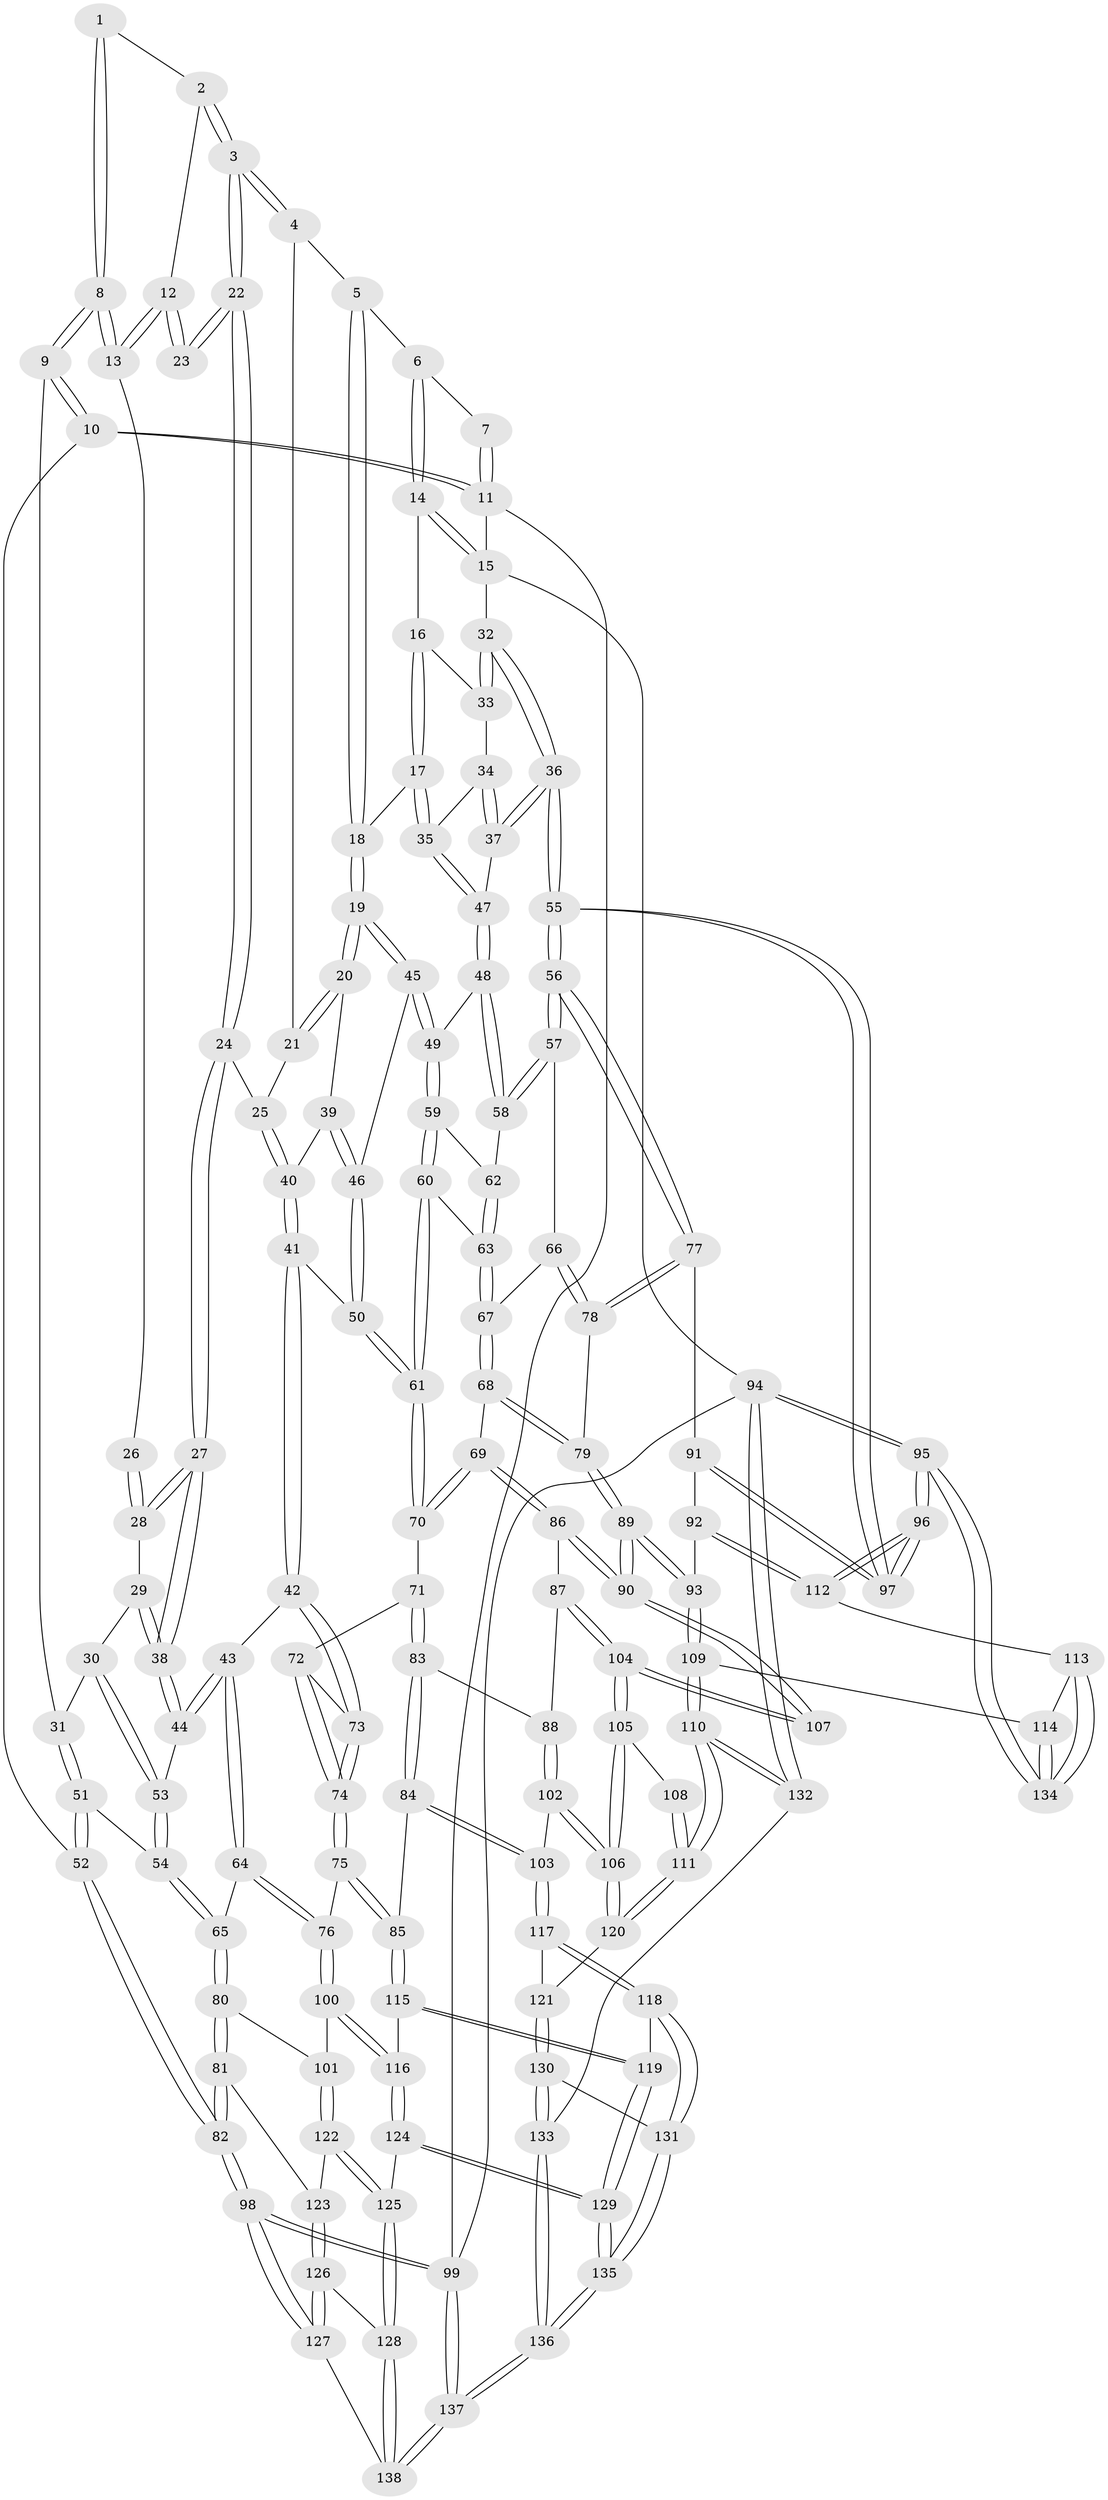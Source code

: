 // coarse degree distribution, {4: 0.391304347826087, 2: 0.043478260869565216, 5: 0.36231884057971014, 7: 0.043478260869565216, 3: 0.07246376811594203, 1: 0.014492753623188406, 8: 0.014492753623188406, 6: 0.043478260869565216, 10: 0.014492753623188406}
// Generated by graph-tools (version 1.1) at 2025/05/03/04/25 22:05:17]
// undirected, 138 vertices, 342 edges
graph export_dot {
graph [start="1"]
  node [color=gray90,style=filled];
  1 [pos="+0.23448253928498938+0"];
  2 [pos="+0.2524545935245508+0"];
  3 [pos="+0.3456616593074627+0.11844565397933736"];
  4 [pos="+0.5435134462359626+0"];
  5 [pos="+0.5753459752981266+0"];
  6 [pos="+0.5841468609954885+0"];
  7 [pos="+0.22559965764799486+0"];
  8 [pos="+0.0963072979732079+0.15855111417288723"];
  9 [pos="+0.058347260353224524+0.1793938074434472"];
  10 [pos="+0+0.0694959001133829"];
  11 [pos="+0+0"];
  12 [pos="+0.20823127241872635+0.11138732576974088"];
  13 [pos="+0.1329669477543296+0.15651229135869343"];
  14 [pos="+1+0"];
  15 [pos="+1+0"];
  16 [pos="+0.8045807398578319+0.14229917098890055"];
  17 [pos="+0.7470415524808015+0.18765619552513363"];
  18 [pos="+0.7327816528652653+0.19210885087775764"];
  19 [pos="+0.7164929435451718+0.2094320266788523"];
  20 [pos="+0.6191813200560335+0.21458523254985096"];
  21 [pos="+0.5341146650235687+0.14235735500718255"];
  22 [pos="+0.34305896589528867+0.15087267475344182"];
  23 [pos="+0.31850901457399955+0.15014015386128982"];
  24 [pos="+0.35413790910334336+0.1795043159094202"];
  25 [pos="+0.4442584393320499+0.2016472757627429"];
  26 [pos="+0.19645184090469583+0.17772614015417332"];
  27 [pos="+0.3319609375224009+0.22561385606545525"];
  28 [pos="+0.22899430290334716+0.233538010231116"];
  29 [pos="+0.2086317665979054+0.2539540883235419"];
  30 [pos="+0.13173489466958158+0.29144416463488976"];
  31 [pos="+0.11295798704652374+0.2728233617420166"];
  32 [pos="+1+0.1655641706798834"];
  33 [pos="+0.9226802802451889+0.2148295563228602"];
  34 [pos="+0.9062528122493178+0.2415054178018013"];
  35 [pos="+0.8566751705851692+0.2846072738257774"];
  36 [pos="+1+0.4036180060342378"];
  37 [pos="+0.9521013903767225+0.35936328727889255"];
  38 [pos="+0.3192726455515126+0.3500492544680414"];
  39 [pos="+0.5810495118816749+0.2612716633115724"];
  40 [pos="+0.4772955430014784+0.2675993243131028"];
  41 [pos="+0.4531954539427032+0.4297886351727359"];
  42 [pos="+0.45008718676574994+0.4314340120759445"];
  43 [pos="+0.3544954735420909+0.397673214751961"];
  44 [pos="+0.31920227731984724+0.372560242369483"];
  45 [pos="+0.7168649414736136+0.29883349562411526"];
  46 [pos="+0.5776194982273752+0.3739024303308988"];
  47 [pos="+0.8752822630338655+0.35599923381396525"];
  48 [pos="+0.8517809304271245+0.37267022804203204"];
  49 [pos="+0.7593871772379127+0.3916140721102459"];
  50 [pos="+0.5510775770709242+0.4228791270320568"];
  51 [pos="+0+0.4620852009693534"];
  52 [pos="+0+0.45987634053384996"];
  53 [pos="+0.1798804679090477+0.4001443975282024"];
  54 [pos="+0.11812912586444035+0.49393307354890886"];
  55 [pos="+1+0.46436253592614235"];
  56 [pos="+1+0.47384804740588443"];
  57 [pos="+0.9238260575774093+0.5283340929779441"];
  58 [pos="+0.8814757910563655+0.4889836093579741"];
  59 [pos="+0.7490139558602033+0.4142385386296708"];
  60 [pos="+0.7218075885305933+0.44886705890432965"];
  61 [pos="+0.6533495394647493+0.4882110900096617"];
  62 [pos="+0.8422077607369607+0.4838819922107101"];
  63 [pos="+0.7933308030160998+0.5234783758854895"];
  64 [pos="+0.2406882562542693+0.6161183929200925"];
  65 [pos="+0.1328521714795483+0.5243828883386169"];
  66 [pos="+0.9093965802119117+0.543227827672943"];
  67 [pos="+0.8113813072520754+0.5722232396480085"];
  68 [pos="+0.7917166477824512+0.60013149326848"];
  69 [pos="+0.6819565464951193+0.5967037266398784"];
  70 [pos="+0.6551921293478531+0.5683169858073235"];
  71 [pos="+0.5758567440693775+0.6126916855107378"];
  72 [pos="+0.5617051827703128+0.609981202198247"];
  73 [pos="+0.44888029934116747+0.44360139555374023"];
  74 [pos="+0.385485907546497+0.6536400816658151"];
  75 [pos="+0.3656723130601068+0.6809548775983478"];
  76 [pos="+0.26235473085550287+0.6485319567804159"];
  77 [pos="+0.9102936695782716+0.6595180828770792"];
  78 [pos="+0.9022048300688715+0.604570747857262"];
  79 [pos="+0.8117386537788059+0.6450943792822655"];
  80 [pos="+0.0391215636985144+0.6941013643643834"];
  81 [pos="+0+0.7021466646620801"];
  82 [pos="+0+0.6965140343924784"];
  83 [pos="+0.5753664186831633+0.6286318028629526"];
  84 [pos="+0.49172670212786385+0.7607773818680624"];
  85 [pos="+0.3785681122207781+0.7105116644697803"];
  86 [pos="+0.6894050589644913+0.6842131238706677"];
  87 [pos="+0.6508959410031069+0.7293835207642374"];
  88 [pos="+0.6066709904964245+0.7285280601341353"];
  89 [pos="+0.8300766165181478+0.7245021120714494"];
  90 [pos="+0.7957597309756868+0.7305162745768173"];
  91 [pos="+0.9074003436773598+0.6830480239321929"];
  92 [pos="+0.8604754267277698+0.7319297223639529"];
  93 [pos="+0.842189177228455+0.7303441645629065"];
  94 [pos="+1+1"];
  95 [pos="+1+1"];
  96 [pos="+1+0.7478323548952903"];
  97 [pos="+1+0.6701099800572775"];
  98 [pos="+0+0.9307380788433617"];
  99 [pos="+0+1"];
  100 [pos="+0.14131090249711276+0.7663667395042882"];
  101 [pos="+0.13660311467584507+0.7670612376410904"];
  102 [pos="+0.5364717040668199+0.7686167743910145"];
  103 [pos="+0.508660507105682+0.7728312792002983"];
  104 [pos="+0.6691348525458503+0.7751880712336133"];
  105 [pos="+0.6747632796858865+0.8464090338075277"];
  106 [pos="+0.6725155223551874+0.8618220459793676"];
  107 [pos="+0.7749737906500502+0.752627277879015"];
  108 [pos="+0.7721330812281945+0.7578836563088182"];
  109 [pos="+0.7758594805525882+0.9682955051912453"];
  110 [pos="+0.7509217304653487+0.9900721616870998"];
  111 [pos="+0.7377845771170322+0.9637839733078896"];
  112 [pos="+0.9446340902409402+0.8132379168173989"];
  113 [pos="+0.914930463106209+0.8829574244229403"];
  114 [pos="+0.8644909887767895+0.9218042376519691"];
  115 [pos="+0.35668105825908986+0.7831288373201035"];
  116 [pos="+0.2152927268325245+0.8503316202298279"];
  117 [pos="+0.5103896527139674+0.7921866153035557"];
  118 [pos="+0.4092239499603596+0.905525909197841"];
  119 [pos="+0.36647836779847126+0.8913769882927965"];
  120 [pos="+0.67319360016823+0.8652853276756427"];
  121 [pos="+0.5275705271120242+0.8785026879537061"];
  122 [pos="+0.1255290704167983+0.7817051056335642"];
  123 [pos="+0.06981783854379217+0.8270312010582448"];
  124 [pos="+0.21898012990321966+0.9189982727409571"];
  125 [pos="+0.1316301110008536+0.9349757649994249"];
  126 [pos="+0.05007335690129489+0.8572151555753873"];
  127 [pos="+0+0.90860636832549"];
  128 [pos="+0.11549255405326568+0.9444120793957141"];
  129 [pos="+0.2893297469304614+0.9819926837114816"];
  130 [pos="+0.5055516849453296+0.9421161459446385"];
  131 [pos="+0.45067036824665296+0.9261011002872102"];
  132 [pos="+0.6975267287404516+1"];
  133 [pos="+0.6348612463516732+1"];
  134 [pos="+1+1"];
  135 [pos="+0.2997970281717636+1"];
  136 [pos="+0.30097826818429907+1"];
  137 [pos="+0.10216032144408216+1"];
  138 [pos="+0.09927224218532597+0.97262661910114"];
  1 -- 2;
  1 -- 8;
  1 -- 8;
  2 -- 3;
  2 -- 3;
  2 -- 12;
  3 -- 4;
  3 -- 4;
  3 -- 22;
  3 -- 22;
  4 -- 5;
  4 -- 21;
  5 -- 6;
  5 -- 18;
  5 -- 18;
  6 -- 7;
  6 -- 14;
  6 -- 14;
  7 -- 11;
  7 -- 11;
  8 -- 9;
  8 -- 9;
  8 -- 13;
  8 -- 13;
  9 -- 10;
  9 -- 10;
  9 -- 31;
  10 -- 11;
  10 -- 11;
  10 -- 52;
  11 -- 15;
  11 -- 99;
  12 -- 13;
  12 -- 13;
  12 -- 23;
  12 -- 23;
  13 -- 26;
  14 -- 15;
  14 -- 15;
  14 -- 16;
  15 -- 32;
  15 -- 94;
  16 -- 17;
  16 -- 17;
  16 -- 33;
  17 -- 18;
  17 -- 35;
  17 -- 35;
  18 -- 19;
  18 -- 19;
  19 -- 20;
  19 -- 20;
  19 -- 45;
  19 -- 45;
  20 -- 21;
  20 -- 21;
  20 -- 39;
  21 -- 25;
  22 -- 23;
  22 -- 23;
  22 -- 24;
  22 -- 24;
  24 -- 25;
  24 -- 27;
  24 -- 27;
  25 -- 40;
  25 -- 40;
  26 -- 28;
  26 -- 28;
  27 -- 28;
  27 -- 28;
  27 -- 38;
  27 -- 38;
  28 -- 29;
  29 -- 30;
  29 -- 38;
  29 -- 38;
  30 -- 31;
  30 -- 53;
  30 -- 53;
  31 -- 51;
  31 -- 51;
  32 -- 33;
  32 -- 33;
  32 -- 36;
  32 -- 36;
  33 -- 34;
  34 -- 35;
  34 -- 37;
  34 -- 37;
  35 -- 47;
  35 -- 47;
  36 -- 37;
  36 -- 37;
  36 -- 55;
  36 -- 55;
  37 -- 47;
  38 -- 44;
  38 -- 44;
  39 -- 40;
  39 -- 46;
  39 -- 46;
  40 -- 41;
  40 -- 41;
  41 -- 42;
  41 -- 42;
  41 -- 50;
  42 -- 43;
  42 -- 73;
  42 -- 73;
  43 -- 44;
  43 -- 44;
  43 -- 64;
  43 -- 64;
  44 -- 53;
  45 -- 46;
  45 -- 49;
  45 -- 49;
  46 -- 50;
  46 -- 50;
  47 -- 48;
  47 -- 48;
  48 -- 49;
  48 -- 58;
  48 -- 58;
  49 -- 59;
  49 -- 59;
  50 -- 61;
  50 -- 61;
  51 -- 52;
  51 -- 52;
  51 -- 54;
  52 -- 82;
  52 -- 82;
  53 -- 54;
  53 -- 54;
  54 -- 65;
  54 -- 65;
  55 -- 56;
  55 -- 56;
  55 -- 97;
  55 -- 97;
  56 -- 57;
  56 -- 57;
  56 -- 77;
  56 -- 77;
  57 -- 58;
  57 -- 58;
  57 -- 66;
  58 -- 62;
  59 -- 60;
  59 -- 60;
  59 -- 62;
  60 -- 61;
  60 -- 61;
  60 -- 63;
  61 -- 70;
  61 -- 70;
  62 -- 63;
  62 -- 63;
  63 -- 67;
  63 -- 67;
  64 -- 65;
  64 -- 76;
  64 -- 76;
  65 -- 80;
  65 -- 80;
  66 -- 67;
  66 -- 78;
  66 -- 78;
  67 -- 68;
  67 -- 68;
  68 -- 69;
  68 -- 79;
  68 -- 79;
  69 -- 70;
  69 -- 70;
  69 -- 86;
  69 -- 86;
  70 -- 71;
  71 -- 72;
  71 -- 83;
  71 -- 83;
  72 -- 73;
  72 -- 74;
  72 -- 74;
  73 -- 74;
  73 -- 74;
  74 -- 75;
  74 -- 75;
  75 -- 76;
  75 -- 85;
  75 -- 85;
  76 -- 100;
  76 -- 100;
  77 -- 78;
  77 -- 78;
  77 -- 91;
  78 -- 79;
  79 -- 89;
  79 -- 89;
  80 -- 81;
  80 -- 81;
  80 -- 101;
  81 -- 82;
  81 -- 82;
  81 -- 123;
  82 -- 98;
  82 -- 98;
  83 -- 84;
  83 -- 84;
  83 -- 88;
  84 -- 85;
  84 -- 103;
  84 -- 103;
  85 -- 115;
  85 -- 115;
  86 -- 87;
  86 -- 90;
  86 -- 90;
  87 -- 88;
  87 -- 104;
  87 -- 104;
  88 -- 102;
  88 -- 102;
  89 -- 90;
  89 -- 90;
  89 -- 93;
  89 -- 93;
  90 -- 107;
  90 -- 107;
  91 -- 92;
  91 -- 97;
  91 -- 97;
  92 -- 93;
  92 -- 112;
  92 -- 112;
  93 -- 109;
  93 -- 109;
  94 -- 95;
  94 -- 95;
  94 -- 132;
  94 -- 132;
  94 -- 99;
  95 -- 96;
  95 -- 96;
  95 -- 134;
  95 -- 134;
  96 -- 97;
  96 -- 97;
  96 -- 112;
  96 -- 112;
  98 -- 99;
  98 -- 99;
  98 -- 127;
  98 -- 127;
  99 -- 137;
  99 -- 137;
  100 -- 101;
  100 -- 116;
  100 -- 116;
  101 -- 122;
  101 -- 122;
  102 -- 103;
  102 -- 106;
  102 -- 106;
  103 -- 117;
  103 -- 117;
  104 -- 105;
  104 -- 105;
  104 -- 107;
  104 -- 107;
  105 -- 106;
  105 -- 106;
  105 -- 108;
  106 -- 120;
  106 -- 120;
  108 -- 111;
  108 -- 111;
  109 -- 110;
  109 -- 110;
  109 -- 114;
  110 -- 111;
  110 -- 111;
  110 -- 132;
  110 -- 132;
  111 -- 120;
  111 -- 120;
  112 -- 113;
  113 -- 114;
  113 -- 134;
  113 -- 134;
  114 -- 134;
  114 -- 134;
  115 -- 116;
  115 -- 119;
  115 -- 119;
  116 -- 124;
  116 -- 124;
  117 -- 118;
  117 -- 118;
  117 -- 121;
  118 -- 119;
  118 -- 131;
  118 -- 131;
  119 -- 129;
  119 -- 129;
  120 -- 121;
  121 -- 130;
  121 -- 130;
  122 -- 123;
  122 -- 125;
  122 -- 125;
  123 -- 126;
  123 -- 126;
  124 -- 125;
  124 -- 129;
  124 -- 129;
  125 -- 128;
  125 -- 128;
  126 -- 127;
  126 -- 127;
  126 -- 128;
  127 -- 138;
  128 -- 138;
  128 -- 138;
  129 -- 135;
  129 -- 135;
  130 -- 131;
  130 -- 133;
  130 -- 133;
  131 -- 135;
  131 -- 135;
  132 -- 133;
  133 -- 136;
  133 -- 136;
  135 -- 136;
  135 -- 136;
  136 -- 137;
  136 -- 137;
  137 -- 138;
  137 -- 138;
}
